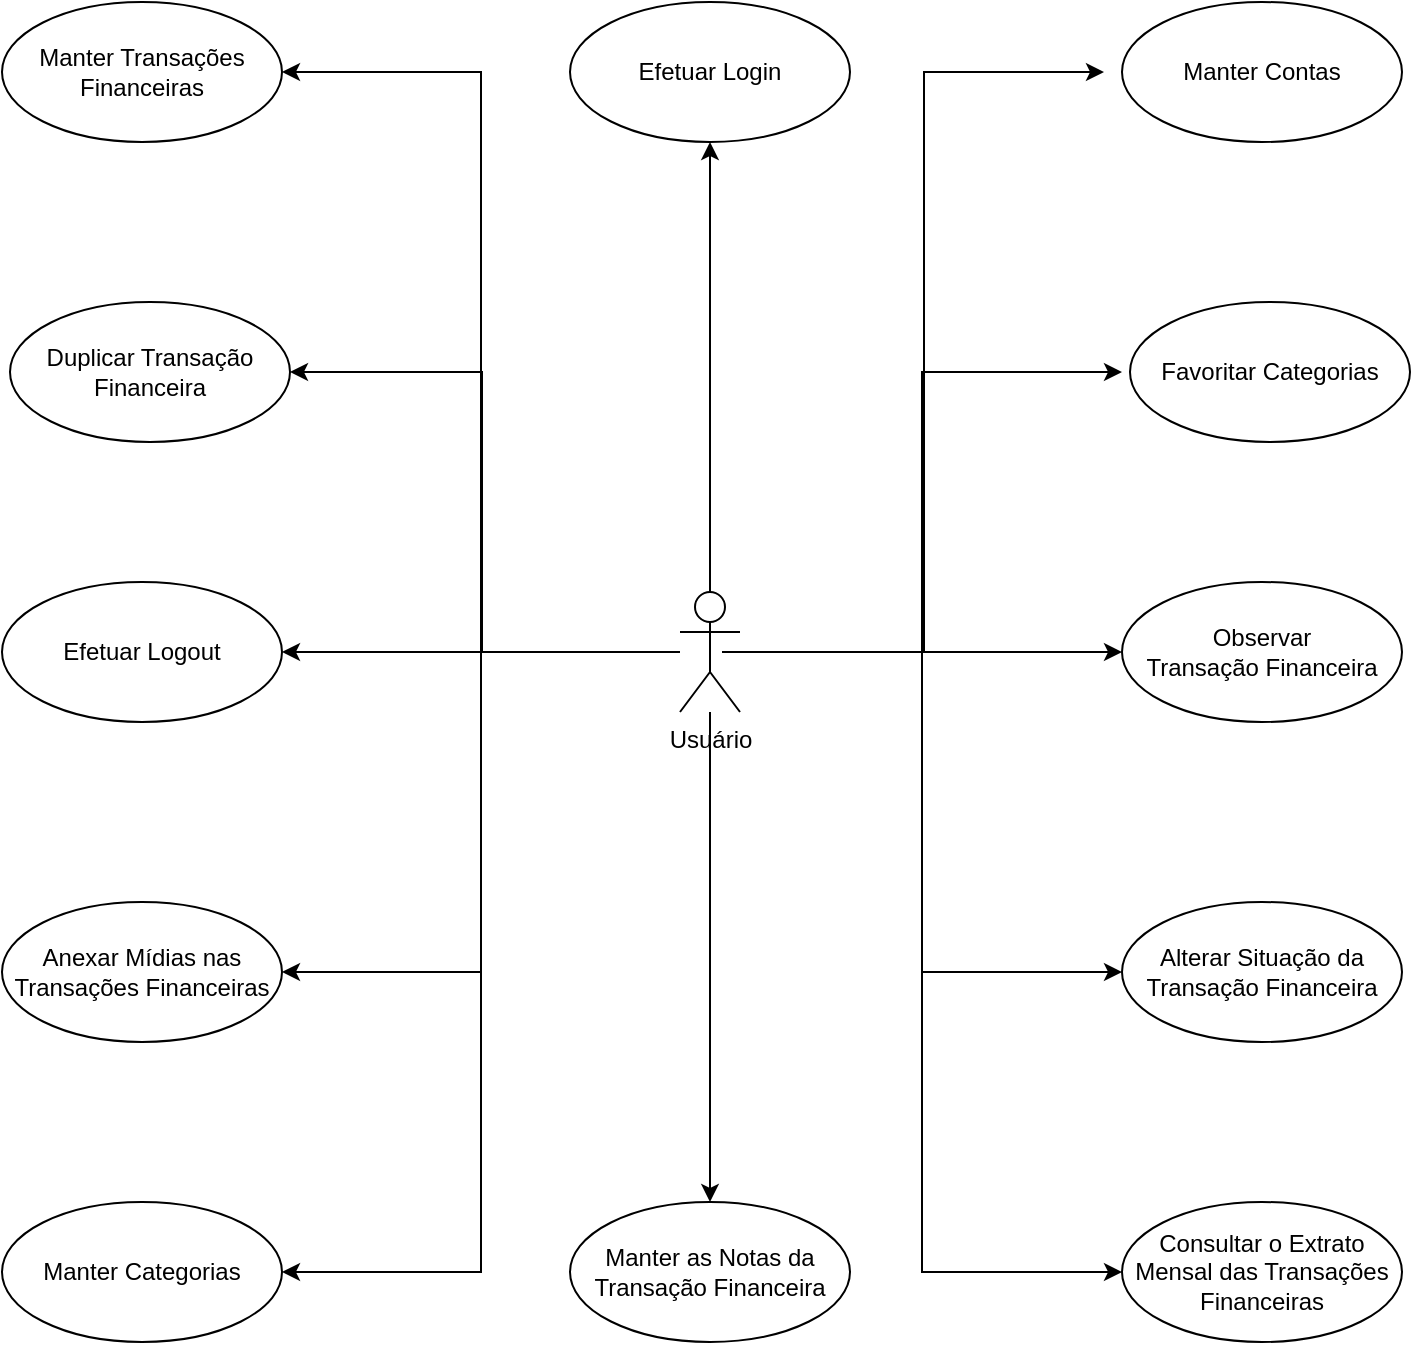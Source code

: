 <mxfile version="21.8.2" type="github">
  <diagram name="Página-1" id="0_DiLKsLMHJAqkCnHoMm">
    <mxGraphModel dx="1765" dy="818" grid="1" gridSize="10" guides="1" tooltips="1" connect="1" arrows="1" fold="1" page="1" pageScale="1" pageWidth="827" pageHeight="1169" math="0" shadow="0">
      <root>
        <mxCell id="0" />
        <mxCell id="1" parent="0" />
        <mxCell id="f0Jf9Pf7vCraimB9YkaR-4" style="edgeStyle=orthogonalEdgeStyle;rounded=0;orthogonalLoop=1;jettySize=auto;html=1;entryX=0.5;entryY=1;entryDx=0;entryDy=0;" edge="1" parent="1" source="b8jXtvzzi0fBcoB_L3CN-16" target="b8jXtvzzi0fBcoB_L3CN-22">
          <mxGeometry relative="1" as="geometry" />
        </mxCell>
        <mxCell id="f0Jf9Pf7vCraimB9YkaR-5" style="edgeStyle=orthogonalEdgeStyle;rounded=0;orthogonalLoop=1;jettySize=auto;html=1;" edge="1" parent="1" source="b8jXtvzzi0fBcoB_L3CN-16" target="b8jXtvzzi0fBcoB_L3CN-27">
          <mxGeometry relative="1" as="geometry" />
        </mxCell>
        <mxCell id="f0Jf9Pf7vCraimB9YkaR-6" style="edgeStyle=orthogonalEdgeStyle;rounded=0;orthogonalLoop=1;jettySize=auto;html=1;" edge="1" parent="1" source="b8jXtvzzi0fBcoB_L3CN-16" target="b8jXtvzzi0fBcoB_L3CN-23">
          <mxGeometry relative="1" as="geometry" />
        </mxCell>
        <mxCell id="f0Jf9Pf7vCraimB9YkaR-7" style="edgeStyle=orthogonalEdgeStyle;rounded=0;orthogonalLoop=1;jettySize=auto;html=1;" edge="1" parent="1" source="b8jXtvzzi0fBcoB_L3CN-16" target="f0Jf9Pf7vCraimB9YkaR-2">
          <mxGeometry relative="1" as="geometry" />
        </mxCell>
        <mxCell id="f0Jf9Pf7vCraimB9YkaR-8" style="edgeStyle=orthogonalEdgeStyle;rounded=0;orthogonalLoop=1;jettySize=auto;html=1;entryX=1;entryY=0.5;entryDx=0;entryDy=0;" edge="1" parent="1" source="b8jXtvzzi0fBcoB_L3CN-16" target="b8jXtvzzi0fBcoB_L3CN-17">
          <mxGeometry relative="1" as="geometry" />
        </mxCell>
        <mxCell id="f0Jf9Pf7vCraimB9YkaR-9" style="edgeStyle=orthogonalEdgeStyle;rounded=0;orthogonalLoop=1;jettySize=auto;html=1;entryX=1;entryY=0.5;entryDx=0;entryDy=0;" edge="1" parent="1" source="b8jXtvzzi0fBcoB_L3CN-16" target="f0Jf9Pf7vCraimB9YkaR-3">
          <mxGeometry relative="1" as="geometry" />
        </mxCell>
        <mxCell id="f0Jf9Pf7vCraimB9YkaR-10" style="edgeStyle=orthogonalEdgeStyle;rounded=0;orthogonalLoop=1;jettySize=auto;html=1;entryX=1;entryY=0.5;entryDx=0;entryDy=0;" edge="1" parent="1" source="b8jXtvzzi0fBcoB_L3CN-16" target="f0Jf9Pf7vCraimB9YkaR-1">
          <mxGeometry relative="1" as="geometry">
            <Array as="points">
              <mxPoint x="300" y="585" />
              <mxPoint x="300" y="445" />
            </Array>
          </mxGeometry>
        </mxCell>
        <mxCell id="f0Jf9Pf7vCraimB9YkaR-11" style="edgeStyle=orthogonalEdgeStyle;rounded=0;orthogonalLoop=1;jettySize=auto;html=1;entryX=1;entryY=0.5;entryDx=0;entryDy=0;" edge="1" parent="1" source="b8jXtvzzi0fBcoB_L3CN-16" target="b8jXtvzzi0fBcoB_L3CN-18">
          <mxGeometry relative="1" as="geometry" />
        </mxCell>
        <mxCell id="f0Jf9Pf7vCraimB9YkaR-12" style="edgeStyle=orthogonalEdgeStyle;rounded=0;orthogonalLoop=1;jettySize=auto;html=1;entryX=0;entryY=0.5;entryDx=0;entryDy=0;" edge="1" parent="1">
          <mxGeometry relative="1" as="geometry">
            <mxPoint x="420" y="585" as="sourcePoint" />
            <mxPoint x="611.0" y="295" as="targetPoint" />
            <Array as="points">
              <mxPoint x="521" y="585" />
              <mxPoint x="521" y="295" />
            </Array>
          </mxGeometry>
        </mxCell>
        <mxCell id="f0Jf9Pf7vCraimB9YkaR-13" style="edgeStyle=orthogonalEdgeStyle;rounded=0;orthogonalLoop=1;jettySize=auto;html=1;entryX=0;entryY=0.5;entryDx=0;entryDy=0;" edge="1" parent="1">
          <mxGeometry relative="1" as="geometry">
            <mxPoint x="425" y="585" as="sourcePoint" />
            <mxPoint x="620.0" y="445" as="targetPoint" />
            <Array as="points">
              <mxPoint x="520" y="585" />
              <mxPoint x="520" y="445" />
            </Array>
          </mxGeometry>
        </mxCell>
        <mxCell id="f0Jf9Pf7vCraimB9YkaR-14" style="edgeStyle=orthogonalEdgeStyle;rounded=0;orthogonalLoop=1;jettySize=auto;html=1;entryX=0;entryY=0.5;entryDx=0;entryDy=0;" edge="1" parent="1" source="b8jXtvzzi0fBcoB_L3CN-16" target="b8jXtvzzi0fBcoB_L3CN-25">
          <mxGeometry relative="1" as="geometry">
            <Array as="points">
              <mxPoint x="520" y="585" />
              <mxPoint x="520" y="745" />
            </Array>
          </mxGeometry>
        </mxCell>
        <mxCell id="f0Jf9Pf7vCraimB9YkaR-15" style="edgeStyle=orthogonalEdgeStyle;rounded=0;orthogonalLoop=1;jettySize=auto;html=1;entryX=0;entryY=0.5;entryDx=0;entryDy=0;" edge="1" parent="1" source="b8jXtvzzi0fBcoB_L3CN-16" target="b8jXtvzzi0fBcoB_L3CN-26">
          <mxGeometry relative="1" as="geometry">
            <Array as="points">
              <mxPoint x="520" y="585" />
              <mxPoint x="520" y="895" />
            </Array>
          </mxGeometry>
        </mxCell>
        <mxCell id="b8jXtvzzi0fBcoB_L3CN-16" value="Usuário" style="shape=umlActor;verticalLabelPosition=bottom;verticalAlign=top;html=1;outlineConnect=0;" parent="1" vertex="1">
          <mxGeometry x="399" y="555" width="30" height="60" as="geometry" />
        </mxCell>
        <mxCell id="b8jXtvzzi0fBcoB_L3CN-17" value="Manter Categorias" style="ellipse;whiteSpace=wrap;html=1;" parent="1" vertex="1">
          <mxGeometry x="60" y="860" width="140" height="70" as="geometry" />
        </mxCell>
        <mxCell id="b8jXtvzzi0fBcoB_L3CN-18" value="Manter Transações Financeiras" style="ellipse;whiteSpace=wrap;html=1;" parent="1" vertex="1">
          <mxGeometry x="60" y="260" width="140" height="70" as="geometry" />
        </mxCell>
        <mxCell id="b8jXtvzzi0fBcoB_L3CN-21" value="Manter Contas" style="ellipse;whiteSpace=wrap;html=1;" parent="1" vertex="1">
          <mxGeometry x="620" y="260" width="140" height="70" as="geometry" />
        </mxCell>
        <mxCell id="b8jXtvzzi0fBcoB_L3CN-22" value="Efetuar Login" style="ellipse;whiteSpace=wrap;html=1;" parent="1" vertex="1">
          <mxGeometry x="344" y="260" width="140" height="70" as="geometry" />
        </mxCell>
        <mxCell id="b8jXtvzzi0fBcoB_L3CN-23" value="Efetuar Logout" style="ellipse;whiteSpace=wrap;html=1;" parent="1" vertex="1">
          <mxGeometry x="60" y="550" width="140" height="70" as="geometry" />
        </mxCell>
        <mxCell id="b8jXtvzzi0fBcoB_L3CN-24" value="Favoritar Categorias" style="ellipse;whiteSpace=wrap;html=1;" parent="1" vertex="1">
          <mxGeometry x="624" y="410" width="140" height="70" as="geometry" />
        </mxCell>
        <mxCell id="b8jXtvzzi0fBcoB_L3CN-25" value="Alterar Situação da Transação Financeira" style="ellipse;whiteSpace=wrap;html=1;" parent="1" vertex="1">
          <mxGeometry x="620" y="710" width="140" height="70" as="geometry" />
        </mxCell>
        <mxCell id="b8jXtvzzi0fBcoB_L3CN-26" value="Consultar o Extrato Mensal das Transações Financeiras" style="ellipse;whiteSpace=wrap;html=1;" parent="1" vertex="1">
          <mxGeometry x="620" y="860" width="140" height="70" as="geometry" />
        </mxCell>
        <mxCell id="b8jXtvzzi0fBcoB_L3CN-27" value="Observar Transação&amp;nbsp;Financeira" style="ellipse;whiteSpace=wrap;html=1;" parent="1" vertex="1">
          <mxGeometry x="620" y="550" width="140" height="70" as="geometry" />
        </mxCell>
        <mxCell id="f0Jf9Pf7vCraimB9YkaR-1" value="Duplicar Transação Financeira" style="ellipse;whiteSpace=wrap;html=1;" vertex="1" parent="1">
          <mxGeometry x="64" y="410" width="140" height="70" as="geometry" />
        </mxCell>
        <mxCell id="f0Jf9Pf7vCraimB9YkaR-2" value="Manter as Notas da Transação Financeira" style="ellipse;whiteSpace=wrap;html=1;" vertex="1" parent="1">
          <mxGeometry x="344" y="860" width="140" height="70" as="geometry" />
        </mxCell>
        <mxCell id="f0Jf9Pf7vCraimB9YkaR-3" value="Anexar Mídias nas Transações Financeiras" style="ellipse;whiteSpace=wrap;html=1;" vertex="1" parent="1">
          <mxGeometry x="60" y="710" width="140" height="70" as="geometry" />
        </mxCell>
      </root>
    </mxGraphModel>
  </diagram>
</mxfile>
